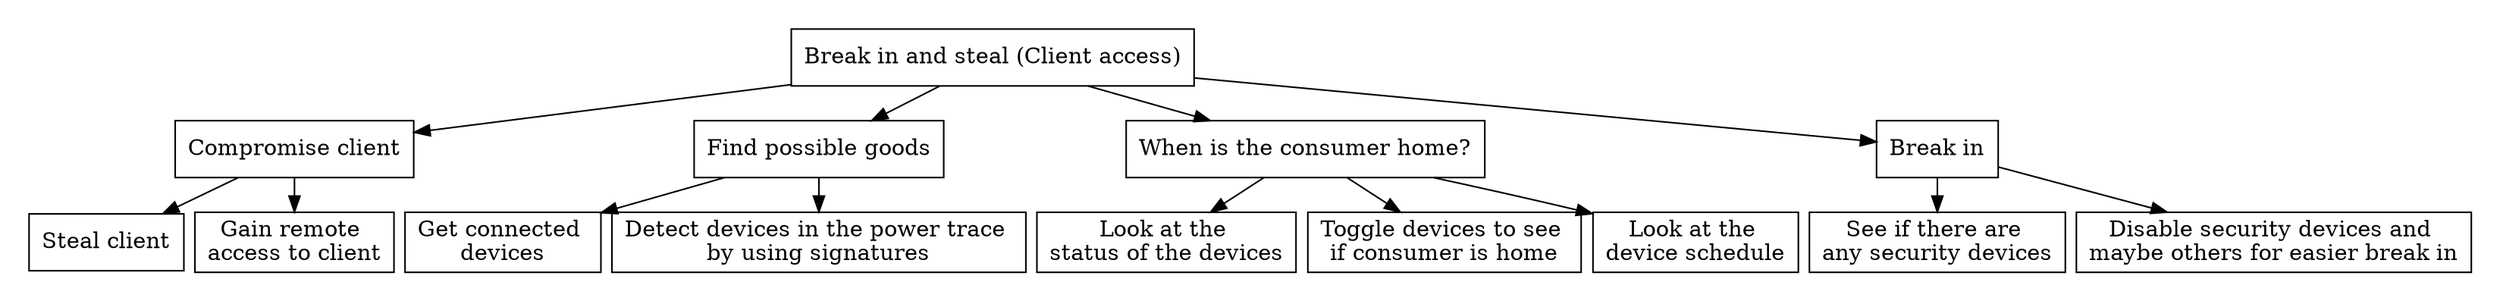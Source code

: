digraph G {

 graph[ center=true, margin=0.2, nodesep=0.1, ranksep=0.3]
 node[ shape=rectangle]

root [label="Break in and steal (Client access)", shape=AND];

compromiseClient;
goodstuff [label="Find possible goods",shape=OR];
atHome [label="When is the consumer home?",shape=OR];
breakIn [label="Break in"];

compromiseClient[shape=OR]
compromiseClient[label="Compromise client"];
root -> compromiseClient;
stealClient[label="Steal client"]
compromiseClient -> stealClient;
gainRemoteAccessToClient[label="Gain remote \naccess to client"]
compromiseClient -> gainRemoteAccessToClient;


root -> goodstuff;
connectedDevices[label="Get connected \ndevices"];
goodstuff->connectedDevices;
detectSignature[label="Detect devices in the power trace \nby using signatures"];
goodstuff->detectSignature;

root -> atHome;
deviceStatus[label="Look at the \nstatus of the devices"];
atHome -> deviceStatus;
turnOnOffDevices[label="Toggle devices to see \nif consumer is home"];
atHome -> turnOnOffDevices;
deviceSchedule[label="Look at the \ndevice schedule"];
atHome -> deviceSchedule;

breakIn[shape=OR]
root ->	breakIn;
securityDeviceStatus[label="See if there are \nany security devices"];
breakIn -> securityDeviceStatus;
turnOnOffDevices2[label="Disable security devices and \nmaybe others for easier break in"];
breakIn -> turnOnOffDevices2;
}